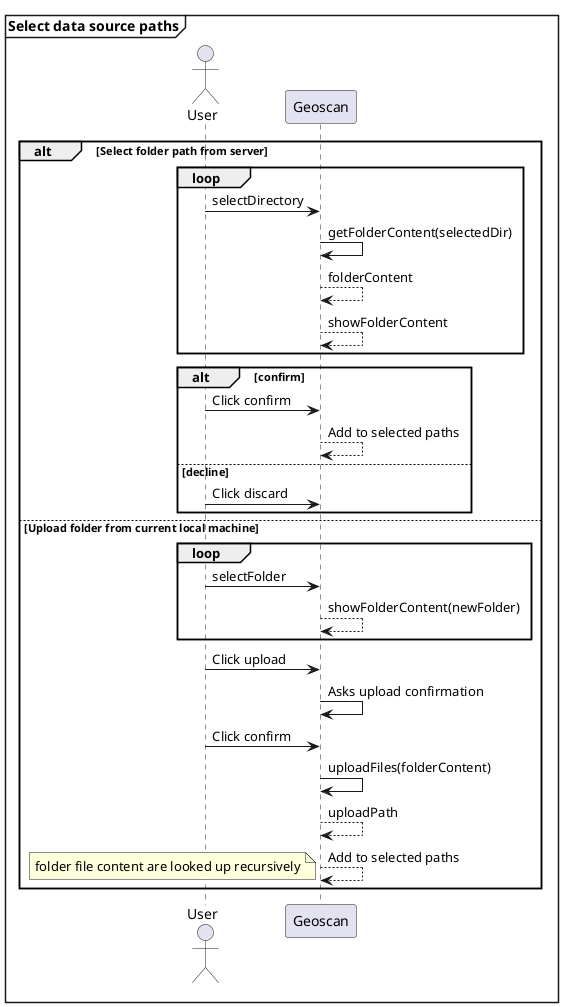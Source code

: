 @startuml Project creation index
actor       User       as user
' boundary    NavigationWidget    as system
' boundary    NativeFodlerSelector    as system
' boundary    CreateProjectForm    as system
' boundary    Browser    as system
' control     FoldersNavigator     as system
' control     FileUploadHandler    as system
participant Geoscan as system
  
mainframe **Select data source paths**

alt Select folder path from server
    loop
        user -> system: selectDirectory
        system -> system:   getFolderContent(selectedDir)
        system --> system:  folderContent
        system --> system:  showFolderContent
    end
    alt confirm
        user -> system: Click confirm
        system --> system: Add to selected paths
    else decline
        user -> system: Click discard
    end
else Upload folder from current local machine
    loop
        user -> system: selectFolder
        system --> system: showFolderContent(newFolder)
    end
    user        ->  system: Click upload
    system   ->  system: Asks upload confirmation
    user        ->  system: Click confirm
    system   ->  system : uploadFiles(folderContent)
    system --> system: uploadPath
    system --> system: Add to selected paths
    note left
        folder file content are looked up recursively
    end note
end
